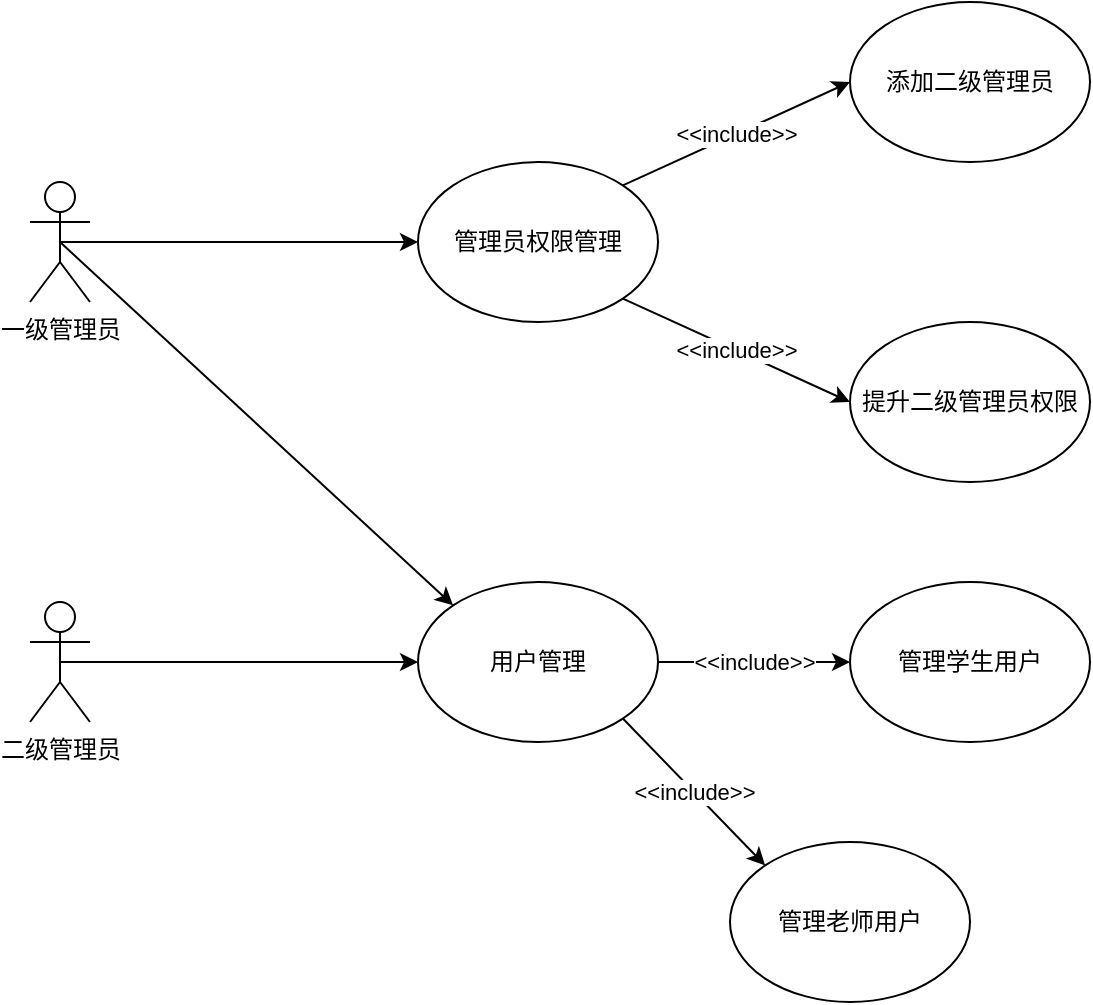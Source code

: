 <mxfile version="21.3.2" type="github">
  <diagram name="第 1 页" id="LW2r5J3zy5kKGafimFM-">
    <mxGraphModel dx="1050" dy="541" grid="1" gridSize="10" guides="1" tooltips="1" connect="1" arrows="1" fold="1" page="1" pageScale="1" pageWidth="827" pageHeight="1169" math="0" shadow="0">
      <root>
        <mxCell id="0" />
        <mxCell id="1" parent="0" />
        <mxCell id="oMBdV-qr_Ub5Ej-WjiOe-1" value="一级管理员" style="shape=umlActor;verticalLabelPosition=bottom;verticalAlign=top;html=1;outlineConnect=0;" vertex="1" parent="1">
          <mxGeometry x="160" y="100" width="30" height="60" as="geometry" />
        </mxCell>
        <mxCell id="oMBdV-qr_Ub5Ej-WjiOe-2" value="二级管理员" style="shape=umlActor;verticalLabelPosition=bottom;verticalAlign=top;html=1;outlineConnect=0;" vertex="1" parent="1">
          <mxGeometry x="160" y="310" width="30" height="60" as="geometry" />
        </mxCell>
        <mxCell id="oMBdV-qr_Ub5Ej-WjiOe-3" value="管理员权限管理" style="ellipse;whiteSpace=wrap;html=1;" vertex="1" parent="1">
          <mxGeometry x="354" y="90" width="120" height="80" as="geometry" />
        </mxCell>
        <mxCell id="oMBdV-qr_Ub5Ej-WjiOe-4" value="用户管理" style="ellipse;whiteSpace=wrap;html=1;" vertex="1" parent="1">
          <mxGeometry x="354" y="300" width="120" height="80" as="geometry" />
        </mxCell>
        <mxCell id="oMBdV-qr_Ub5Ej-WjiOe-5" value="" style="endArrow=classic;html=1;rounded=0;entryX=0;entryY=0.5;entryDx=0;entryDy=0;exitX=0.5;exitY=0.5;exitDx=0;exitDy=0;exitPerimeter=0;" edge="1" parent="1" source="oMBdV-qr_Ub5Ej-WjiOe-1" target="oMBdV-qr_Ub5Ej-WjiOe-3">
          <mxGeometry width="50" height="50" relative="1" as="geometry">
            <mxPoint x="390" y="310" as="sourcePoint" />
            <mxPoint x="440" y="260" as="targetPoint" />
          </mxGeometry>
        </mxCell>
        <mxCell id="oMBdV-qr_Ub5Ej-WjiOe-6" value="" style="endArrow=classic;html=1;rounded=0;exitX=0.5;exitY=0.5;exitDx=0;exitDy=0;exitPerimeter=0;entryX=0;entryY=0;entryDx=0;entryDy=0;" edge="1" parent="1" source="oMBdV-qr_Ub5Ej-WjiOe-1" target="oMBdV-qr_Ub5Ej-WjiOe-4">
          <mxGeometry width="50" height="50" relative="1" as="geometry">
            <mxPoint x="390" y="310" as="sourcePoint" />
            <mxPoint x="440" y="260" as="targetPoint" />
          </mxGeometry>
        </mxCell>
        <mxCell id="oMBdV-qr_Ub5Ej-WjiOe-7" value="" style="endArrow=classic;html=1;rounded=0;exitX=0.5;exitY=0.5;exitDx=0;exitDy=0;exitPerimeter=0;entryX=0;entryY=0.5;entryDx=0;entryDy=0;" edge="1" parent="1" source="oMBdV-qr_Ub5Ej-WjiOe-2" target="oMBdV-qr_Ub5Ej-WjiOe-4">
          <mxGeometry width="50" height="50" relative="1" as="geometry">
            <mxPoint x="390" y="310" as="sourcePoint" />
            <mxPoint x="440" y="260" as="targetPoint" />
          </mxGeometry>
        </mxCell>
        <mxCell id="oMBdV-qr_Ub5Ej-WjiOe-12" value="添加二级管理员" style="ellipse;whiteSpace=wrap;html=1;" vertex="1" parent="1">
          <mxGeometry x="570" y="10" width="120" height="80" as="geometry" />
        </mxCell>
        <mxCell id="oMBdV-qr_Ub5Ej-WjiOe-13" value="提升二级管理员权限" style="ellipse;whiteSpace=wrap;html=1;" vertex="1" parent="1">
          <mxGeometry x="570" y="170" width="120" height="80" as="geometry" />
        </mxCell>
        <mxCell id="oMBdV-qr_Ub5Ej-WjiOe-14" value="&amp;lt;&amp;lt;include&amp;gt;&amp;gt;" style="endArrow=classic;html=1;rounded=0;exitX=1;exitY=0;exitDx=0;exitDy=0;entryX=0;entryY=0.5;entryDx=0;entryDy=0;" edge="1" parent="1" source="oMBdV-qr_Ub5Ej-WjiOe-3" target="oMBdV-qr_Ub5Ej-WjiOe-12">
          <mxGeometry relative="1" as="geometry">
            <mxPoint x="520" y="-40" as="sourcePoint" />
            <mxPoint x="568" y="-142" as="targetPoint" />
          </mxGeometry>
        </mxCell>
        <mxCell id="oMBdV-qr_Ub5Ej-WjiOe-15" value="&amp;lt;&amp;lt;include&amp;gt;&amp;gt;" style="endArrow=classic;html=1;rounded=0;exitX=1;exitY=1;exitDx=0;exitDy=0;entryX=0;entryY=0.5;entryDx=0;entryDy=0;" edge="1" parent="1" source="oMBdV-qr_Ub5Ej-WjiOe-3" target="oMBdV-qr_Ub5Ej-WjiOe-13">
          <mxGeometry relative="1" as="geometry">
            <mxPoint x="530" y="-30" as="sourcePoint" />
            <mxPoint x="578" y="-132" as="targetPoint" />
          </mxGeometry>
        </mxCell>
        <mxCell id="oMBdV-qr_Ub5Ej-WjiOe-16" value="&amp;lt;&amp;lt;include&amp;gt;&amp;gt;" style="endArrow=classic;html=1;rounded=0;exitX=1;exitY=0.5;exitDx=0;exitDy=0;entryX=0;entryY=0.5;entryDx=0;entryDy=0;" edge="1" parent="1" source="oMBdV-qr_Ub5Ej-WjiOe-4" target="oMBdV-qr_Ub5Ej-WjiOe-17">
          <mxGeometry relative="1" as="geometry">
            <mxPoint x="540" y="-20" as="sourcePoint" />
            <mxPoint x="588" y="-122" as="targetPoint" />
          </mxGeometry>
        </mxCell>
        <mxCell id="oMBdV-qr_Ub5Ej-WjiOe-17" value="管理学生用户" style="ellipse;whiteSpace=wrap;html=1;" vertex="1" parent="1">
          <mxGeometry x="570" y="300" width="120" height="80" as="geometry" />
        </mxCell>
        <mxCell id="oMBdV-qr_Ub5Ej-WjiOe-18" value="管理老师用户" style="ellipse;whiteSpace=wrap;html=1;" vertex="1" parent="1">
          <mxGeometry x="510" y="430" width="120" height="80" as="geometry" />
        </mxCell>
        <mxCell id="oMBdV-qr_Ub5Ej-WjiOe-19" value="&amp;lt;&amp;lt;include&amp;gt;&amp;gt;" style="endArrow=classic;html=1;rounded=0;exitX=1;exitY=1;exitDx=0;exitDy=0;entryX=0;entryY=0;entryDx=0;entryDy=0;" edge="1" parent="1" source="oMBdV-qr_Ub5Ej-WjiOe-4" target="oMBdV-qr_Ub5Ej-WjiOe-18">
          <mxGeometry relative="1" as="geometry">
            <mxPoint x="550" y="-10" as="sourcePoint" />
            <mxPoint x="598" y="-112" as="targetPoint" />
          </mxGeometry>
        </mxCell>
      </root>
    </mxGraphModel>
  </diagram>
</mxfile>
